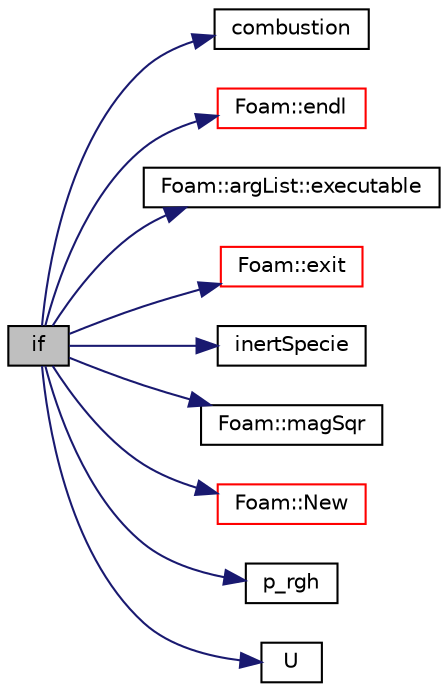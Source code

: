 digraph "if"
{
  bgcolor="transparent";
  edge [fontname="Helvetica",fontsize="10",labelfontname="Helvetica",labelfontsize="10"];
  node [fontname="Helvetica",fontsize="10",shape=record];
  rankdir="LR";
  Node8 [label="if",height=0.2,width=0.4,color="black", fillcolor="grey75", style="filled", fontcolor="black"];
  Node8 -> Node9 [color="midnightblue",fontsize="10",style="solid",fontname="Helvetica"];
  Node9 [label="combustion",height=0.2,width=0.4,color="black",URL="$a41282.html#a191e027d1246375cd55c588b9fa12618"];
  Node8 -> Node10 [color="midnightblue",fontsize="10",style="solid",fontname="Helvetica"];
  Node10 [label="Foam::endl",height=0.2,width=0.4,color="red",URL="$a21851.html#a2db8fe02a0d3909e9351bb4275b23ce4",tooltip="Add newline and flush stream. "];
  Node8 -> Node12 [color="midnightblue",fontsize="10",style="solid",fontname="Helvetica"];
  Node12 [label="Foam::argList::executable",height=0.2,width=0.4,color="black",URL="$a27769.html#a765dc84fb62a292b0dee3034a510b14e",tooltip="Name of executable without the path. "];
  Node8 -> Node13 [color="midnightblue",fontsize="10",style="solid",fontname="Helvetica"];
  Node13 [label="Foam::exit",height=0.2,width=0.4,color="red",URL="$a21851.html#a06ca7250d8e89caf05243ec094843642"];
  Node8 -> Node60 [color="midnightblue",fontsize="10",style="solid",fontname="Helvetica"];
  Node60 [label="inertSpecie",height=0.2,width=0.4,color="black",URL="$a41282.html#a176b66e849f8a3631fd523c56ab7a414"];
  Node8 -> Node61 [color="midnightblue",fontsize="10",style="solid",fontname="Helvetica"];
  Node61 [label="Foam::magSqr",height=0.2,width=0.4,color="black",URL="$a21851.html#ae6fff2c6981e6d9618aa5038e69def6e"];
  Node8 -> Node62 [color="midnightblue",fontsize="10",style="solid",fontname="Helvetica"];
  Node62 [label="Foam::New",height=0.2,width=0.4,color="red",URL="$a21851.html#a9d62cf14554c95e83f83f14909d9e0ec"];
  Node8 -> Node340 [color="midnightblue",fontsize="10",style="solid",fontname="Helvetica"];
  Node340 [label="p_rgh",height=0.2,width=0.4,color="black",URL="$a41282.html#ac91224ec082ee633ea51cc2b99d3584a"];
  Node8 -> Node341 [color="midnightblue",fontsize="10",style="solid",fontname="Helvetica"];
  Node341 [label="U",height=0.2,width=0.4,color="black",URL="$a41276.html#a8eb54033405af411fe433335d91bdf23"];
}
